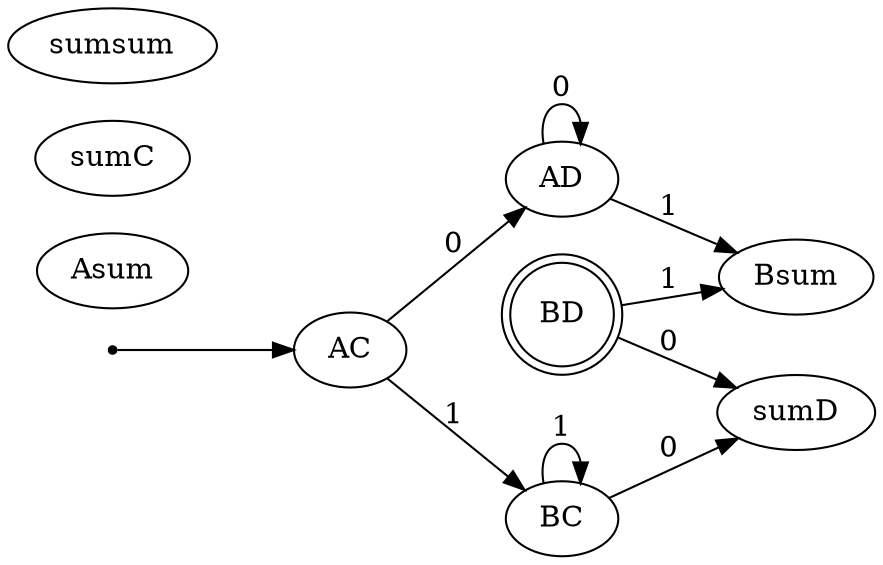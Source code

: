 digraph {
	graph [rankdir=LR]
	ini [shape=point]
	AC
	ini -> AC
	AD
	Asum
	BC
	BD [shape=doublecircle]
	Bsum
	sumC
	sumD
	sumsum
	AC -> BC [label=1]
	AC -> AD [label=0]
	AD -> Bsum [label=1]
	AD -> AD [label=0]
	BC -> BC [label=1]
	BC -> sumD [label=0]
	BD -> Bsum [label=1]
	BD -> sumD [label=0]
}
